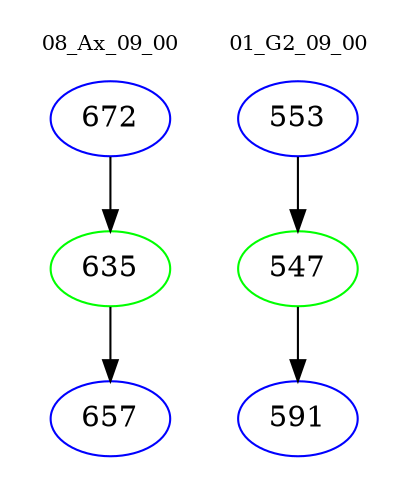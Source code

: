 digraph{
subgraph cluster_0 {
color = white
label = "08_Ax_09_00";
fontsize=10;
T0_672 [label="672", color="blue"]
T0_672 -> T0_635 [color="black"]
T0_635 [label="635", color="green"]
T0_635 -> T0_657 [color="black"]
T0_657 [label="657", color="blue"]
}
subgraph cluster_1 {
color = white
label = "01_G2_09_00";
fontsize=10;
T1_553 [label="553", color="blue"]
T1_553 -> T1_547 [color="black"]
T1_547 [label="547", color="green"]
T1_547 -> T1_591 [color="black"]
T1_591 [label="591", color="blue"]
}
}
